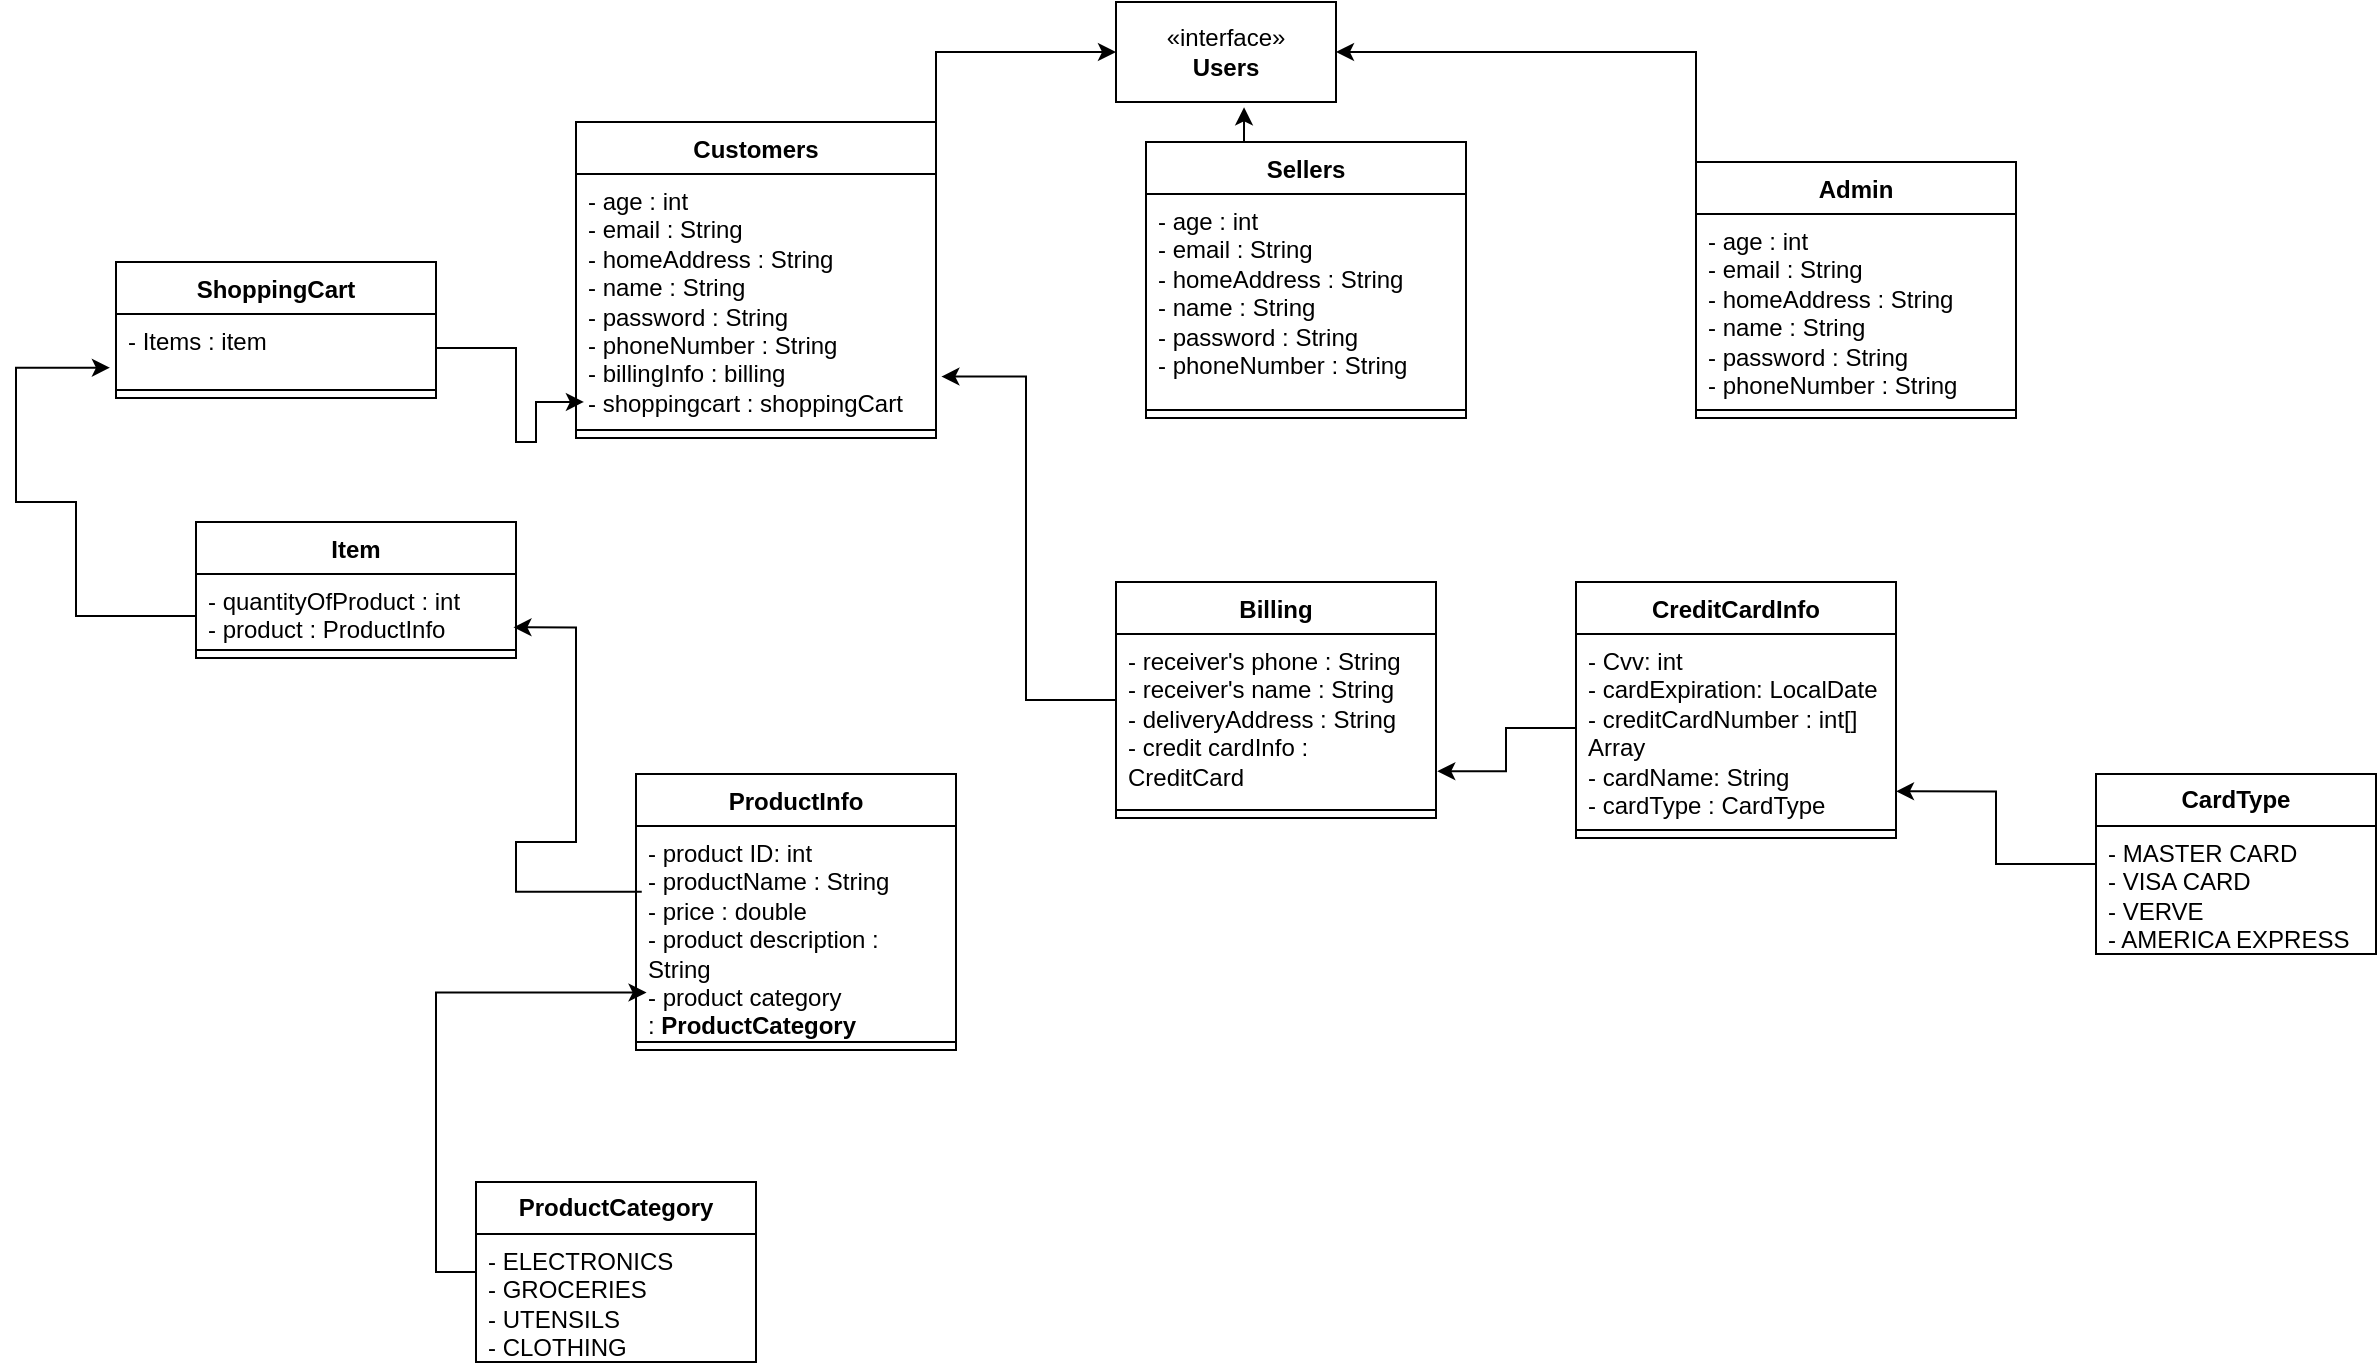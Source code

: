 <mxfile version="27.0.9">
  <diagram name="Page-1" id="bpz4zi6QxDov5i1jrVHP">
    <mxGraphModel dx="2160" dy="2040" grid="1" gridSize="10" guides="1" tooltips="1" connect="1" arrows="1" fold="1" page="1" pageScale="1" pageWidth="850" pageHeight="1100" math="0" shadow="0">
      <root>
        <mxCell id="0" />
        <mxCell id="1" parent="0" />
        <mxCell id="XHNnthec9TQgOVZhXkJ_-55" style="edgeStyle=orthogonalEdgeStyle;rounded=0;orthogonalLoop=1;jettySize=auto;html=1;exitX=1;exitY=0;exitDx=0;exitDy=0;entryX=0;entryY=0.5;entryDx=0;entryDy=0;" edge="1" parent="1" source="XHNnthec9TQgOVZhXkJ_-10" target="XHNnthec9TQgOVZhXkJ_-48">
          <mxGeometry relative="1" as="geometry" />
        </mxCell>
        <mxCell id="XHNnthec9TQgOVZhXkJ_-10" value="Customers" style="swimlane;fontStyle=1;align=center;verticalAlign=top;childLayout=stackLayout;horizontal=1;startSize=26;horizontalStack=0;resizeParent=1;resizeParentMax=0;resizeLast=0;collapsible=1;marginBottom=0;whiteSpace=wrap;html=1;" vertex="1" parent="1">
          <mxGeometry y="-410" width="180" height="158" as="geometry">
            <mxRectangle x="100" y="-400" width="100" height="30" as="alternateBounds" />
          </mxGeometry>
        </mxCell>
        <mxCell id="XHNnthec9TQgOVZhXkJ_-11" value="- age : int&lt;div&gt;- email : String&lt;/div&gt;&lt;div&gt;- homeAddress : String&lt;/div&gt;&lt;div&gt;- name : String&lt;/div&gt;&lt;div&gt;- password : String&lt;/div&gt;&lt;span style=&quot;background-color: transparent; color: light-dark(rgb(0, 0, 0), rgb(255, 255, 255));&quot;&gt;- phoneNumber : String&lt;/span&gt;&lt;div&gt;- billingInfo : billing&lt;div&gt;- shoppingcart :&amp;nbsp;&lt;span style=&quot;background-color: transparent; color: light-dark(rgb(0, 0, 0), rgb(255, 255, 255));&quot;&gt;shoppingCart&lt;/span&gt;&lt;span style=&quot;background-color: transparent; color: light-dark(rgb(0, 0, 0), rgb(255, 255, 255));&quot;&gt;&amp;nbsp;&lt;/span&gt;&lt;/div&gt;&lt;/div&gt;" style="text;strokeColor=none;fillColor=none;align=left;verticalAlign=top;spacingLeft=4;spacingRight=4;overflow=hidden;rotatable=0;points=[[0,0.5],[1,0.5]];portConstraint=eastwest;whiteSpace=wrap;html=1;" vertex="1" parent="XHNnthec9TQgOVZhXkJ_-10">
          <mxGeometry y="26" width="180" height="124" as="geometry" />
        </mxCell>
        <mxCell id="XHNnthec9TQgOVZhXkJ_-12" value="" style="line;strokeWidth=1;fillColor=none;align=left;verticalAlign=middle;spacingTop=-1;spacingLeft=3;spacingRight=3;rotatable=0;labelPosition=right;points=[];portConstraint=eastwest;strokeColor=inherit;" vertex="1" parent="XHNnthec9TQgOVZhXkJ_-10">
          <mxGeometry y="150" width="180" height="8" as="geometry" />
        </mxCell>
        <mxCell id="XHNnthec9TQgOVZhXkJ_-14" value="Sellers" style="swimlane;fontStyle=1;align=center;verticalAlign=top;childLayout=stackLayout;horizontal=1;startSize=26;horizontalStack=0;resizeParent=1;resizeParentMax=0;resizeLast=0;collapsible=1;marginBottom=0;whiteSpace=wrap;html=1;" vertex="1" parent="1">
          <mxGeometry x="285" y="-400" width="160" height="138" as="geometry">
            <mxRectangle x="285" y="-400" width="80" height="30" as="alternateBounds" />
          </mxGeometry>
        </mxCell>
        <mxCell id="XHNnthec9TQgOVZhXkJ_-15" value="- age : int&lt;div&gt;- email : String&lt;/div&gt;&lt;div&gt;- homeAddress : String&lt;/div&gt;&lt;div&gt;- name : String&lt;/div&gt;&lt;div&gt;- password : String&lt;/div&gt;&lt;div&gt;- phoneNumber : String&lt;/div&gt;" style="text;strokeColor=none;fillColor=none;align=left;verticalAlign=top;spacingLeft=4;spacingRight=4;overflow=hidden;rotatable=0;points=[[0,0.5],[1,0.5]];portConstraint=eastwest;whiteSpace=wrap;html=1;" vertex="1" parent="XHNnthec9TQgOVZhXkJ_-14">
          <mxGeometry y="26" width="160" height="104" as="geometry" />
        </mxCell>
        <mxCell id="XHNnthec9TQgOVZhXkJ_-16" value="" style="line;strokeWidth=1;fillColor=none;align=left;verticalAlign=middle;spacingTop=-1;spacingLeft=3;spacingRight=3;rotatable=0;labelPosition=right;points=[];portConstraint=eastwest;strokeColor=inherit;" vertex="1" parent="XHNnthec9TQgOVZhXkJ_-14">
          <mxGeometry y="130" width="160" height="8" as="geometry" />
        </mxCell>
        <mxCell id="XHNnthec9TQgOVZhXkJ_-57" style="edgeStyle=orthogonalEdgeStyle;rounded=0;orthogonalLoop=1;jettySize=auto;html=1;exitX=0;exitY=0;exitDx=0;exitDy=0;entryX=1;entryY=0.5;entryDx=0;entryDy=0;" edge="1" parent="1" source="XHNnthec9TQgOVZhXkJ_-18" target="XHNnthec9TQgOVZhXkJ_-48">
          <mxGeometry relative="1" as="geometry" />
        </mxCell>
        <mxCell id="XHNnthec9TQgOVZhXkJ_-18" value="Admin" style="swimlane;fontStyle=1;align=center;verticalAlign=top;childLayout=stackLayout;horizontal=1;startSize=26;horizontalStack=0;resizeParent=1;resizeParentMax=0;resizeLast=0;collapsible=1;marginBottom=0;whiteSpace=wrap;html=1;" vertex="1" parent="1">
          <mxGeometry x="560" y="-390" width="160" height="128" as="geometry">
            <mxRectangle x="440" y="-400" width="70" height="30" as="alternateBounds" />
          </mxGeometry>
        </mxCell>
        <mxCell id="XHNnthec9TQgOVZhXkJ_-19" value="- age : int&lt;div&gt;- email : String&lt;/div&gt;&lt;div&gt;- homeAddress : String&lt;/div&gt;&lt;div&gt;- name : String&lt;/div&gt;&lt;div&gt;- password : String&lt;/div&gt;&lt;div&gt;- phoneNumber : String&lt;/div&gt;" style="text;strokeColor=none;fillColor=none;align=left;verticalAlign=top;spacingLeft=4;spacingRight=4;overflow=hidden;rotatable=0;points=[[0,0.5],[1,0.5]];portConstraint=eastwest;whiteSpace=wrap;html=1;" vertex="1" parent="XHNnthec9TQgOVZhXkJ_-18">
          <mxGeometry y="26" width="160" height="94" as="geometry" />
        </mxCell>
        <mxCell id="XHNnthec9TQgOVZhXkJ_-20" value="" style="line;strokeWidth=1;fillColor=none;align=left;verticalAlign=middle;spacingTop=-1;spacingLeft=3;spacingRight=3;rotatable=0;labelPosition=right;points=[];portConstraint=eastwest;strokeColor=inherit;" vertex="1" parent="XHNnthec9TQgOVZhXkJ_-18">
          <mxGeometry y="120" width="160" height="8" as="geometry" />
        </mxCell>
        <mxCell id="XHNnthec9TQgOVZhXkJ_-22" value="Billing" style="swimlane;fontStyle=1;align=center;verticalAlign=top;childLayout=stackLayout;horizontal=1;startSize=26;horizontalStack=0;resizeParent=1;resizeParentMax=0;resizeLast=0;collapsible=1;marginBottom=0;whiteSpace=wrap;html=1;" vertex="1" parent="1">
          <mxGeometry x="270" y="-180" width="160" height="118" as="geometry">
            <mxRectangle x="270" y="-180" width="70" height="30" as="alternateBounds" />
          </mxGeometry>
        </mxCell>
        <mxCell id="XHNnthec9TQgOVZhXkJ_-23" value="- receiver&#39;s phone : String&lt;div&gt;- receiver&#39;s name : String&lt;/div&gt;&lt;div&gt;- deliveryAddress : String&lt;/div&gt;&lt;div&gt;- credit cardInfo : CreditCard&lt;/div&gt;" style="text;strokeColor=none;fillColor=none;align=left;verticalAlign=top;spacingLeft=4;spacingRight=4;overflow=hidden;rotatable=0;points=[[0,0.5],[1,0.5]];portConstraint=eastwest;whiteSpace=wrap;html=1;" vertex="1" parent="XHNnthec9TQgOVZhXkJ_-22">
          <mxGeometry y="26" width="160" height="84" as="geometry" />
        </mxCell>
        <mxCell id="XHNnthec9TQgOVZhXkJ_-24" value="" style="line;strokeWidth=1;fillColor=none;align=left;verticalAlign=middle;spacingTop=-1;spacingLeft=3;spacingRight=3;rotatable=0;labelPosition=right;points=[];portConstraint=eastwest;strokeColor=inherit;" vertex="1" parent="XHNnthec9TQgOVZhXkJ_-22">
          <mxGeometry y="110" width="160" height="8" as="geometry" />
        </mxCell>
        <mxCell id="XHNnthec9TQgOVZhXkJ_-61" style="edgeStyle=orthogonalEdgeStyle;rounded=0;orthogonalLoop=1;jettySize=auto;html=1;exitX=0;exitY=0.5;exitDx=0;exitDy=0;entryX=-0.019;entryY=0.79;entryDx=0;entryDy=0;entryPerimeter=0;" edge="1" parent="1" source="XHNnthec9TQgOVZhXkJ_-26" target="XHNnthec9TQgOVZhXkJ_-52">
          <mxGeometry relative="1" as="geometry">
            <Array as="points">
              <mxPoint x="-250" y="-163" />
              <mxPoint x="-250" y="-220" />
              <mxPoint x="-280" y="-220" />
              <mxPoint x="-280" y="-287" />
            </Array>
          </mxGeometry>
        </mxCell>
        <mxCell id="XHNnthec9TQgOVZhXkJ_-26" value="Item" style="swimlane;fontStyle=1;align=center;verticalAlign=top;childLayout=stackLayout;horizontal=1;startSize=26;horizontalStack=0;resizeParent=1;resizeParentMax=0;resizeLast=0;collapsible=1;marginBottom=0;whiteSpace=wrap;html=1;" vertex="1" parent="1">
          <mxGeometry x="-190" y="-210" width="160" height="68" as="geometry">
            <mxRectangle x="-40" y="540" width="70" height="30" as="alternateBounds" />
          </mxGeometry>
        </mxCell>
        <mxCell id="XHNnthec9TQgOVZhXkJ_-27" value="- quantityOfProduct : int&lt;div&gt;- product : ProductInfo&lt;/div&gt;" style="text;strokeColor=none;fillColor=none;align=left;verticalAlign=top;spacingLeft=4;spacingRight=4;overflow=hidden;rotatable=0;points=[[0,0.5],[1,0.5]];portConstraint=eastwest;whiteSpace=wrap;html=1;" vertex="1" parent="XHNnthec9TQgOVZhXkJ_-26">
          <mxGeometry y="26" width="160" height="34" as="geometry" />
        </mxCell>
        <mxCell id="XHNnthec9TQgOVZhXkJ_-28" value="" style="line;strokeWidth=1;fillColor=none;align=left;verticalAlign=middle;spacingTop=-1;spacingLeft=3;spacingRight=3;rotatable=0;labelPosition=right;points=[];portConstraint=eastwest;strokeColor=inherit;" vertex="1" parent="XHNnthec9TQgOVZhXkJ_-26">
          <mxGeometry y="60" width="160" height="8" as="geometry" />
        </mxCell>
        <mxCell id="XHNnthec9TQgOVZhXkJ_-30" value="ProductInfo" style="swimlane;fontStyle=1;align=center;verticalAlign=top;childLayout=stackLayout;horizontal=1;startSize=26;horizontalStack=0;resizeParent=1;resizeParentMax=0;resizeLast=0;collapsible=1;marginBottom=0;whiteSpace=wrap;html=1;" vertex="1" parent="1">
          <mxGeometry x="30" y="-84" width="160" height="138" as="geometry">
            <mxRectangle x="150" y="508" width="80" height="30" as="alternateBounds" />
          </mxGeometry>
        </mxCell>
        <mxCell id="XHNnthec9TQgOVZhXkJ_-31" value="- product ID: int&lt;div&gt;- productName : String&lt;/div&gt;&lt;div&gt;- price : double&lt;/div&gt;&lt;div&gt;- product description : String&lt;/div&gt;&lt;div&gt;- product category :&amp;nbsp;&lt;span style=&quot;font-weight: 700; text-align: center; background-color: transparent; color: light-dark(rgb(0, 0, 0), rgb(255, 255, 255));&quot;&gt;ProductCategory&lt;/span&gt;&lt;/div&gt;" style="text;strokeColor=none;fillColor=none;align=left;verticalAlign=top;spacingLeft=4;spacingRight=4;overflow=hidden;rotatable=0;points=[[0,0.5],[1,0.5]];portConstraint=eastwest;whiteSpace=wrap;html=1;" vertex="1" parent="XHNnthec9TQgOVZhXkJ_-30">
          <mxGeometry y="26" width="160" height="104" as="geometry" />
        </mxCell>
        <mxCell id="XHNnthec9TQgOVZhXkJ_-32" value="" style="line;strokeWidth=1;fillColor=none;align=left;verticalAlign=middle;spacingTop=-1;spacingLeft=3;spacingRight=3;rotatable=0;labelPosition=right;points=[];portConstraint=eastwest;strokeColor=inherit;" vertex="1" parent="XHNnthec9TQgOVZhXkJ_-30">
          <mxGeometry y="130" width="160" height="8" as="geometry" />
        </mxCell>
        <mxCell id="XHNnthec9TQgOVZhXkJ_-38" value="&lt;span style=&quot;font-weight: 700;&quot;&gt;ProductCategory&lt;/span&gt;" style="swimlane;fontStyle=0;childLayout=stackLayout;horizontal=1;startSize=26;fillColor=none;horizontalStack=0;resizeParent=1;resizeParentMax=0;resizeLast=0;collapsible=1;marginBottom=0;whiteSpace=wrap;html=1;" vertex="1" parent="1">
          <mxGeometry x="-50" y="120" width="140" height="90" as="geometry">
            <mxRectangle x="580" y="260" width="140" height="30" as="alternateBounds" />
          </mxGeometry>
        </mxCell>
        <mxCell id="XHNnthec9TQgOVZhXkJ_-39" value="- ELECTRONICS&lt;div&gt;- GROCERIES&lt;/div&gt;&lt;div&gt;- UTENSILS&lt;/div&gt;&lt;div&gt;- CLOTHING&lt;/div&gt;" style="text;strokeColor=none;fillColor=none;align=left;verticalAlign=top;spacingLeft=4;spacingRight=4;overflow=hidden;rotatable=0;points=[[0,0.5],[1,0.5]];portConstraint=eastwest;whiteSpace=wrap;html=1;" vertex="1" parent="XHNnthec9TQgOVZhXkJ_-38">
          <mxGeometry y="26" width="140" height="64" as="geometry" />
        </mxCell>
        <mxCell id="XHNnthec9TQgOVZhXkJ_-42" value="CreditCardInfo" style="swimlane;fontStyle=1;align=center;verticalAlign=top;childLayout=stackLayout;horizontal=1;startSize=26;horizontalStack=0;resizeParent=1;resizeParentMax=0;resizeLast=0;collapsible=1;marginBottom=0;whiteSpace=wrap;html=1;" vertex="1" parent="1">
          <mxGeometry x="500" y="-180" width="160" height="128" as="geometry">
            <mxRectangle x="500" y="-130" width="70" height="30" as="alternateBounds" />
          </mxGeometry>
        </mxCell>
        <mxCell id="XHNnthec9TQgOVZhXkJ_-43" value="- Cvv: int&lt;div&gt;- cardExpiration: LocalDate&lt;/div&gt;&lt;div&gt;- creditCardNumber : int[] Array&lt;/div&gt;&lt;div&gt;- cardName: String&lt;/div&gt;&lt;div&gt;- cardType : CardType&lt;/div&gt;" style="text;strokeColor=none;fillColor=none;align=left;verticalAlign=top;spacingLeft=4;spacingRight=4;overflow=hidden;rotatable=0;points=[[0,0.5],[1,0.5]];portConstraint=eastwest;whiteSpace=wrap;html=1;" vertex="1" parent="XHNnthec9TQgOVZhXkJ_-42">
          <mxGeometry y="26" width="160" height="94" as="geometry" />
        </mxCell>
        <mxCell id="XHNnthec9TQgOVZhXkJ_-44" value="" style="line;strokeWidth=1;fillColor=none;align=left;verticalAlign=middle;spacingTop=-1;spacingLeft=3;spacingRight=3;rotatable=0;labelPosition=right;points=[];portConstraint=eastwest;strokeColor=inherit;" vertex="1" parent="XHNnthec9TQgOVZhXkJ_-42">
          <mxGeometry y="120" width="160" height="8" as="geometry" />
        </mxCell>
        <mxCell id="XHNnthec9TQgOVZhXkJ_-46" value="&lt;span style=&quot;font-weight: 700;&quot;&gt;CardType&lt;/span&gt;" style="swimlane;fontStyle=0;childLayout=stackLayout;horizontal=1;startSize=26;fillColor=none;horizontalStack=0;resizeParent=1;resizeParentMax=0;resizeLast=0;collapsible=1;marginBottom=0;whiteSpace=wrap;html=1;" vertex="1" parent="1">
          <mxGeometry x="760" y="-84" width="140" height="90" as="geometry">
            <mxRectangle x="395" y="240" width="140" height="30" as="alternateBounds" />
          </mxGeometry>
        </mxCell>
        <mxCell id="XHNnthec9TQgOVZhXkJ_-47" value="- MASTER CARD&lt;div&gt;- VISA CARD&lt;/div&gt;&lt;div&gt;- VERVE&lt;/div&gt;&lt;div&gt;- AMERICA EXPRESS&lt;/div&gt;" style="text;strokeColor=none;fillColor=none;align=left;verticalAlign=top;spacingLeft=4;spacingRight=4;overflow=hidden;rotatable=0;points=[[0,0.5],[1,0.5]];portConstraint=eastwest;whiteSpace=wrap;html=1;" vertex="1" parent="XHNnthec9TQgOVZhXkJ_-46">
          <mxGeometry y="26" width="140" height="64" as="geometry" />
        </mxCell>
        <mxCell id="XHNnthec9TQgOVZhXkJ_-48" value="«interface»&lt;br&gt;&lt;b&gt;Users&lt;/b&gt;" style="html=1;whiteSpace=wrap;" vertex="1" parent="1">
          <mxGeometry x="270" y="-470" width="110" height="50" as="geometry" />
        </mxCell>
        <mxCell id="XHNnthec9TQgOVZhXkJ_-51" value="ShoppingCart" style="swimlane;fontStyle=1;align=center;verticalAlign=top;childLayout=stackLayout;horizontal=1;startSize=26;horizontalStack=0;resizeParent=1;resizeParentMax=0;resizeLast=0;collapsible=1;marginBottom=0;whiteSpace=wrap;html=1;" vertex="1" parent="1">
          <mxGeometry x="-230" y="-340" width="160" height="68" as="geometry">
            <mxRectangle x="-40" y="540" width="70" height="30" as="alternateBounds" />
          </mxGeometry>
        </mxCell>
        <mxCell id="XHNnthec9TQgOVZhXkJ_-52" value="- Items : item" style="text;strokeColor=none;fillColor=none;align=left;verticalAlign=top;spacingLeft=4;spacingRight=4;overflow=hidden;rotatable=0;points=[[0,0.5],[1,0.5]];portConstraint=eastwest;whiteSpace=wrap;html=1;" vertex="1" parent="XHNnthec9TQgOVZhXkJ_-51">
          <mxGeometry y="26" width="160" height="34" as="geometry" />
        </mxCell>
        <mxCell id="XHNnthec9TQgOVZhXkJ_-53" value="" style="line;strokeWidth=1;fillColor=none;align=left;verticalAlign=middle;spacingTop=-1;spacingLeft=3;spacingRight=3;rotatable=0;labelPosition=right;points=[];portConstraint=eastwest;strokeColor=inherit;" vertex="1" parent="XHNnthec9TQgOVZhXkJ_-51">
          <mxGeometry y="60" width="160" height="8" as="geometry" />
        </mxCell>
        <mxCell id="XHNnthec9TQgOVZhXkJ_-56" style="edgeStyle=orthogonalEdgeStyle;rounded=0;orthogonalLoop=1;jettySize=auto;html=1;exitX=0.5;exitY=0;exitDx=0;exitDy=0;entryX=0.582;entryY=1.053;entryDx=0;entryDy=0;entryPerimeter=0;" edge="1" parent="1" source="XHNnthec9TQgOVZhXkJ_-14" target="XHNnthec9TQgOVZhXkJ_-48">
          <mxGeometry relative="1" as="geometry" />
        </mxCell>
        <mxCell id="XHNnthec9TQgOVZhXkJ_-58" style="edgeStyle=orthogonalEdgeStyle;rounded=0;orthogonalLoop=1;jettySize=auto;html=1;exitX=1;exitY=0.5;exitDx=0;exitDy=0;entryX=0.022;entryY=0.919;entryDx=0;entryDy=0;entryPerimeter=0;" edge="1" parent="1" source="XHNnthec9TQgOVZhXkJ_-52" target="XHNnthec9TQgOVZhXkJ_-11">
          <mxGeometry relative="1" as="geometry">
            <Array as="points">
              <mxPoint x="-30" y="-297" />
              <mxPoint x="-30" y="-250" />
              <mxPoint x="-20" y="-250" />
              <mxPoint x="-20" y="-270" />
            </Array>
          </mxGeometry>
        </mxCell>
        <mxCell id="XHNnthec9TQgOVZhXkJ_-59" style="edgeStyle=orthogonalEdgeStyle;rounded=0;orthogonalLoop=1;jettySize=auto;html=1;exitX=0;exitY=0.5;exitDx=0;exitDy=0;entryX=1.015;entryY=0.817;entryDx=0;entryDy=0;entryPerimeter=0;" edge="1" parent="1" source="XHNnthec9TQgOVZhXkJ_-22" target="XHNnthec9TQgOVZhXkJ_-11">
          <mxGeometry relative="1" as="geometry" />
        </mxCell>
        <mxCell id="XHNnthec9TQgOVZhXkJ_-63" style="edgeStyle=orthogonalEdgeStyle;rounded=0;orthogonalLoop=1;jettySize=auto;html=1;exitX=0.018;exitY=0.316;exitDx=0;exitDy=0;entryX=0.992;entryY=0.784;entryDx=0;entryDy=0;entryPerimeter=0;exitPerimeter=0;" edge="1" parent="1" source="XHNnthec9TQgOVZhXkJ_-31" target="XHNnthec9TQgOVZhXkJ_-27">
          <mxGeometry relative="1" as="geometry">
            <Array as="points">
              <mxPoint x="-30" y="-25" />
              <mxPoint x="-30" y="-50" />
              <mxPoint y="-50" />
              <mxPoint y="-157" />
            </Array>
          </mxGeometry>
        </mxCell>
        <mxCell id="XHNnthec9TQgOVZhXkJ_-65" style="edgeStyle=orthogonalEdgeStyle;rounded=0;orthogonalLoop=1;jettySize=auto;html=1;exitX=0;exitY=0.5;exitDx=0;exitDy=0;entryX=0.033;entryY=0.801;entryDx=0;entryDy=0;entryPerimeter=0;" edge="1" parent="1" source="XHNnthec9TQgOVZhXkJ_-38" target="XHNnthec9TQgOVZhXkJ_-31">
          <mxGeometry relative="1" as="geometry" />
        </mxCell>
        <mxCell id="XHNnthec9TQgOVZhXkJ_-66" style="edgeStyle=orthogonalEdgeStyle;rounded=0;orthogonalLoop=1;jettySize=auto;html=1;exitX=0;exitY=0.5;exitDx=0;exitDy=0;entryX=1.004;entryY=0.817;entryDx=0;entryDy=0;entryPerimeter=0;" edge="1" parent="1" source="XHNnthec9TQgOVZhXkJ_-43" target="XHNnthec9TQgOVZhXkJ_-23">
          <mxGeometry relative="1" as="geometry" />
        </mxCell>
        <mxCell id="XHNnthec9TQgOVZhXkJ_-67" style="edgeStyle=orthogonalEdgeStyle;rounded=0;orthogonalLoop=1;jettySize=auto;html=1;exitX=0;exitY=0.5;exitDx=0;exitDy=0;entryX=1;entryY=0.837;entryDx=0;entryDy=0;entryPerimeter=0;" edge="1" parent="1" source="XHNnthec9TQgOVZhXkJ_-46" target="XHNnthec9TQgOVZhXkJ_-43">
          <mxGeometry relative="1" as="geometry" />
        </mxCell>
      </root>
    </mxGraphModel>
  </diagram>
</mxfile>
